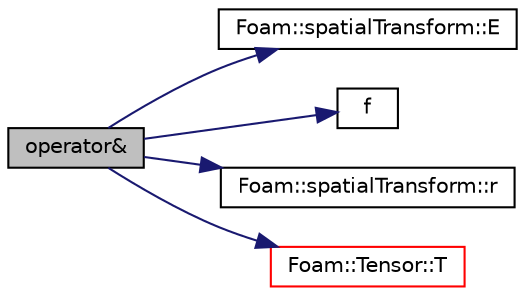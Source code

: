 digraph "operator&amp;"
{
  bgcolor="transparent";
  edge [fontname="Helvetica",fontsize="10",labelfontname="Helvetica",labelfontsize="10"];
  node [fontname="Helvetica",fontsize="10",shape=record];
  rankdir="LR";
  Node1 [label="operator&",height=0.2,width=0.4,color="black", fillcolor="grey75", style="filled", fontcolor="black"];
  Node1 -> Node2 [color="midnightblue",fontsize="10",style="solid",fontname="Helvetica"];
  Node2 [label="Foam::spatialTransform::E",height=0.2,width=0.4,color="black",URL="$a02468.html#ae2c8e18dacc43b7a56fe43a80c52f7cf",tooltip="Return the rotation tensor. "];
  Node1 -> Node3 [color="midnightblue",fontsize="10",style="solid",fontname="Helvetica"];
  Node3 [label="f",height=0.2,width=0.4,color="black",URL="$a04064.html#a888be93833ac7a23170555c69c690288"];
  Node1 -> Node4 [color="midnightblue",fontsize="10",style="solid",fontname="Helvetica"];
  Node4 [label="Foam::spatialTransform::r",height=0.2,width=0.4,color="black",URL="$a02468.html#ac6ae50dab55d9002bf2115bff54020ef",tooltip="Return the translation vector. "];
  Node1 -> Node5 [color="midnightblue",fontsize="10",style="solid",fontname="Helvetica"];
  Node5 [label="Foam::Tensor::T",height=0.2,width=0.4,color="red",URL="$a02650.html#a0dd17bc97098bb6f1bb7bdefec4dd56c",tooltip="Return transpose. "];
}
